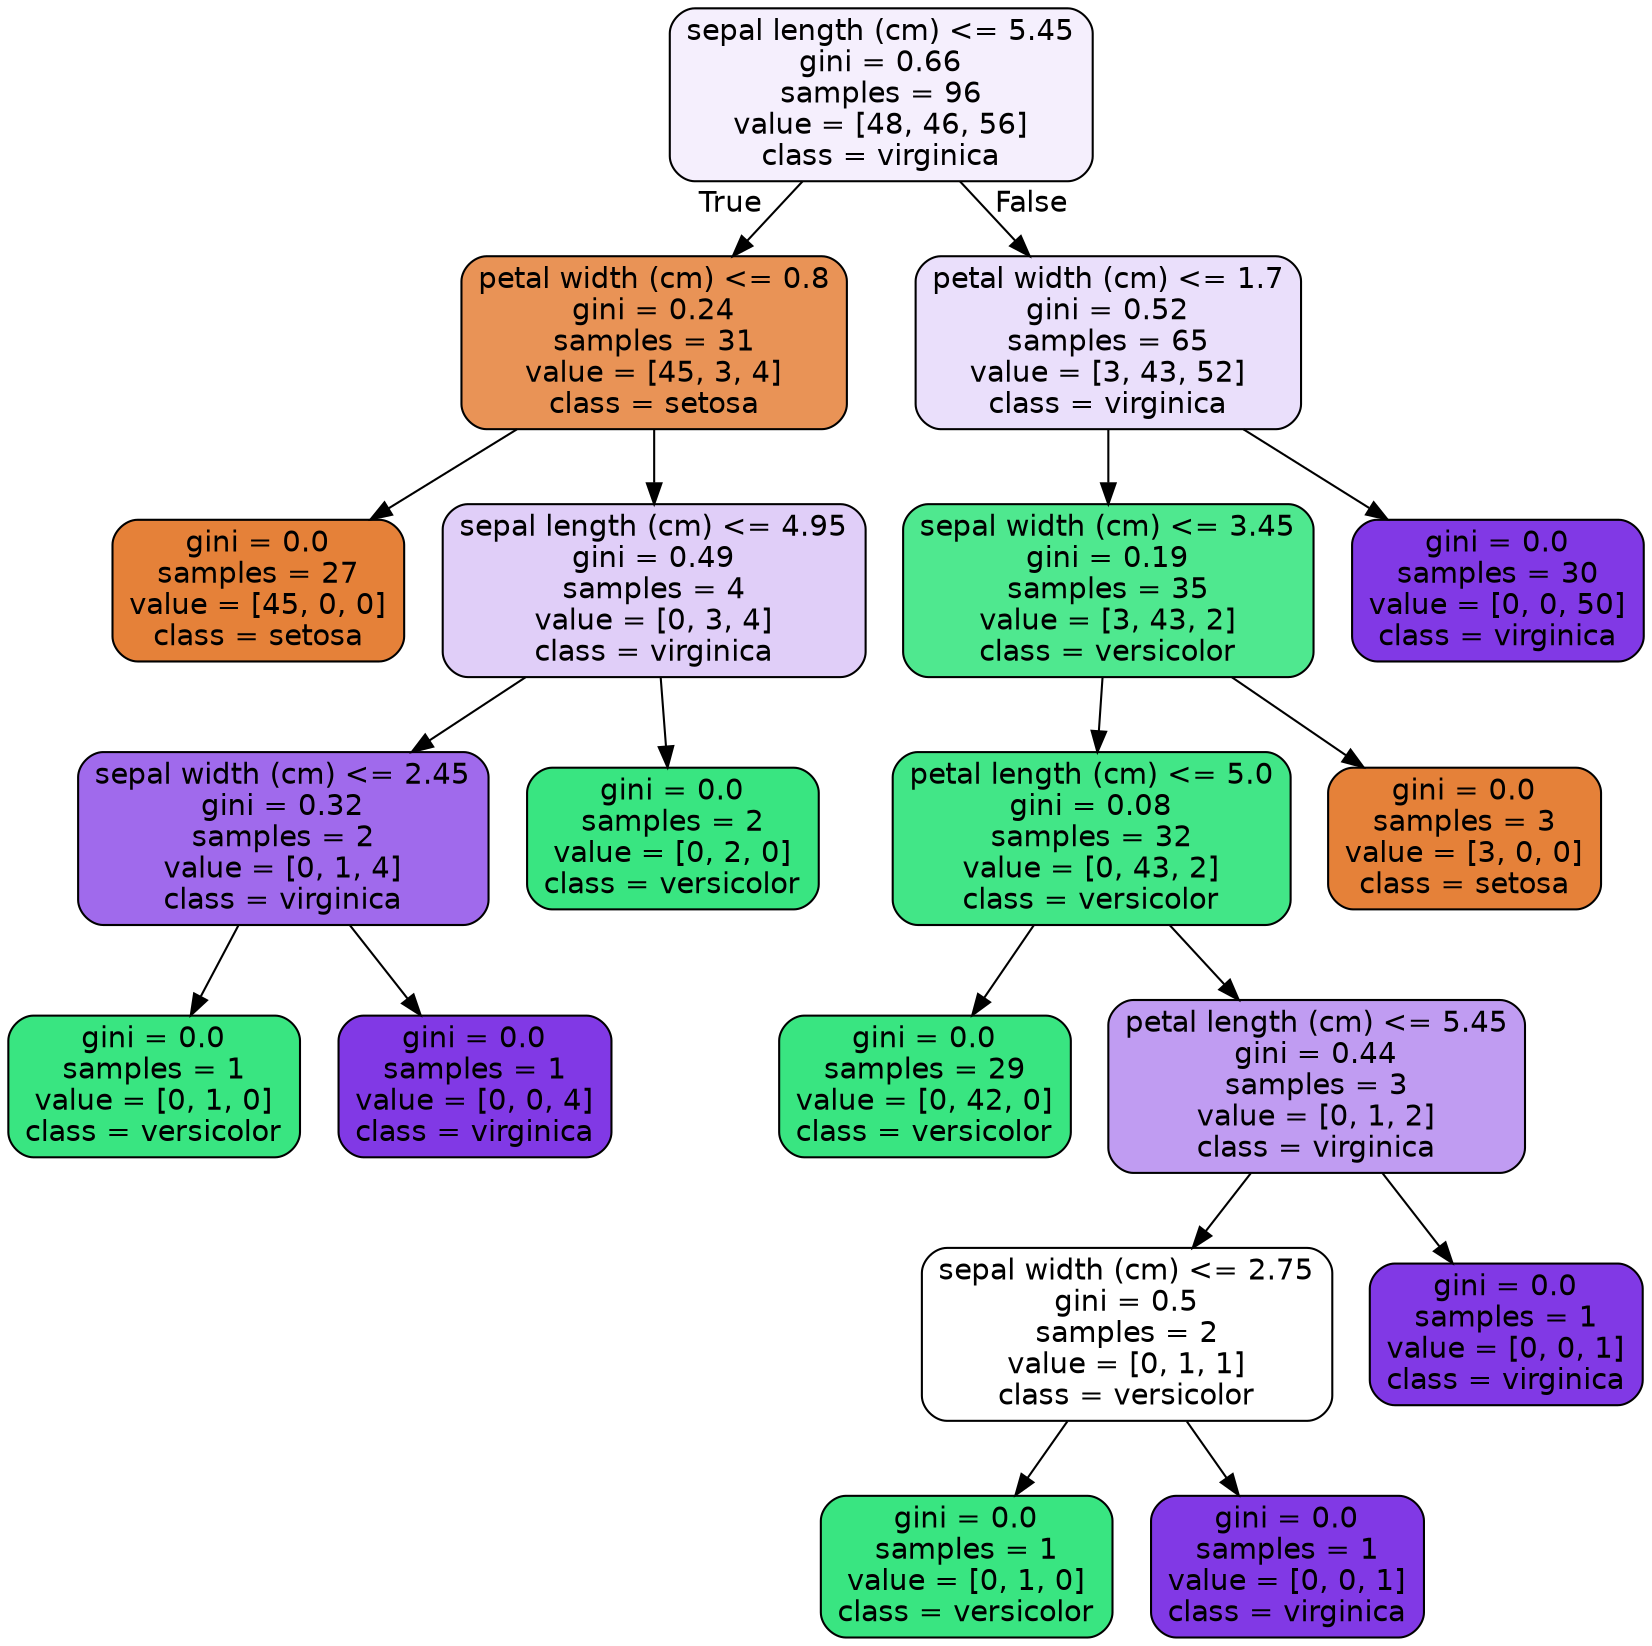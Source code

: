 digraph Tree {
node [shape=box, style="filled, rounded", color="black", fontname=helvetica] ;
edge [fontname=helvetica] ;
0 [label="sepal length (cm) <= 5.45\ngini = 0.66\nsamples = 96\nvalue = [48, 46, 56]\nclass = virginica", fillcolor="#f5effd"] ;
1 [label="petal width (cm) <= 0.8\ngini = 0.24\nsamples = 31\nvalue = [45, 3, 4]\nclass = setosa", fillcolor="#e99356"] ;
0 -> 1 [labeldistance=2.5, labelangle=45, headlabel="True"] ;
2 [label="gini = 0.0\nsamples = 27\nvalue = [45, 0, 0]\nclass = setosa", fillcolor="#e58139"] ;
1 -> 2 ;
3 [label="sepal length (cm) <= 4.95\ngini = 0.49\nsamples = 4\nvalue = [0, 3, 4]\nclass = virginica", fillcolor="#e0cef8"] ;
1 -> 3 ;
4 [label="sepal width (cm) <= 2.45\ngini = 0.32\nsamples = 2\nvalue = [0, 1, 4]\nclass = virginica", fillcolor="#a06aec"] ;
3 -> 4 ;
5 [label="gini = 0.0\nsamples = 1\nvalue = [0, 1, 0]\nclass = versicolor", fillcolor="#39e581"] ;
4 -> 5 ;
6 [label="gini = 0.0\nsamples = 1\nvalue = [0, 0, 4]\nclass = virginica", fillcolor="#8139e5"] ;
4 -> 6 ;
7 [label="gini = 0.0\nsamples = 2\nvalue = [0, 2, 0]\nclass = versicolor", fillcolor="#39e581"] ;
3 -> 7 ;
8 [label="petal width (cm) <= 1.7\ngini = 0.52\nsamples = 65\nvalue = [3, 43, 52]\nclass = virginica", fillcolor="#eadffb"] ;
0 -> 8 [labeldistance=2.5, labelangle=-45, headlabel="False"] ;
9 [label="sepal width (cm) <= 3.45\ngini = 0.19\nsamples = 35\nvalue = [3, 43, 2]\nclass = versicolor", fillcolor="#4fe88f"] ;
8 -> 9 ;
10 [label="petal length (cm) <= 5.0\ngini = 0.08\nsamples = 32\nvalue = [0, 43, 2]\nclass = versicolor", fillcolor="#42e687"] ;
9 -> 10 ;
11 [label="gini = 0.0\nsamples = 29\nvalue = [0, 42, 0]\nclass = versicolor", fillcolor="#39e581"] ;
10 -> 11 ;
12 [label="petal length (cm) <= 5.45\ngini = 0.44\nsamples = 3\nvalue = [0, 1, 2]\nclass = virginica", fillcolor="#c09cf2"] ;
10 -> 12 ;
13 [label="sepal width (cm) <= 2.75\ngini = 0.5\nsamples = 2\nvalue = [0, 1, 1]\nclass = versicolor", fillcolor="#ffffff"] ;
12 -> 13 ;
14 [label="gini = 0.0\nsamples = 1\nvalue = [0, 1, 0]\nclass = versicolor", fillcolor="#39e581"] ;
13 -> 14 ;
15 [label="gini = 0.0\nsamples = 1\nvalue = [0, 0, 1]\nclass = virginica", fillcolor="#8139e5"] ;
13 -> 15 ;
16 [label="gini = 0.0\nsamples = 1\nvalue = [0, 0, 1]\nclass = virginica", fillcolor="#8139e5"] ;
12 -> 16 ;
17 [label="gini = 0.0\nsamples = 3\nvalue = [3, 0, 0]\nclass = setosa", fillcolor="#e58139"] ;
9 -> 17 ;
18 [label="gini = 0.0\nsamples = 30\nvalue = [0, 0, 50]\nclass = virginica", fillcolor="#8139e5"] ;
8 -> 18 ;
}